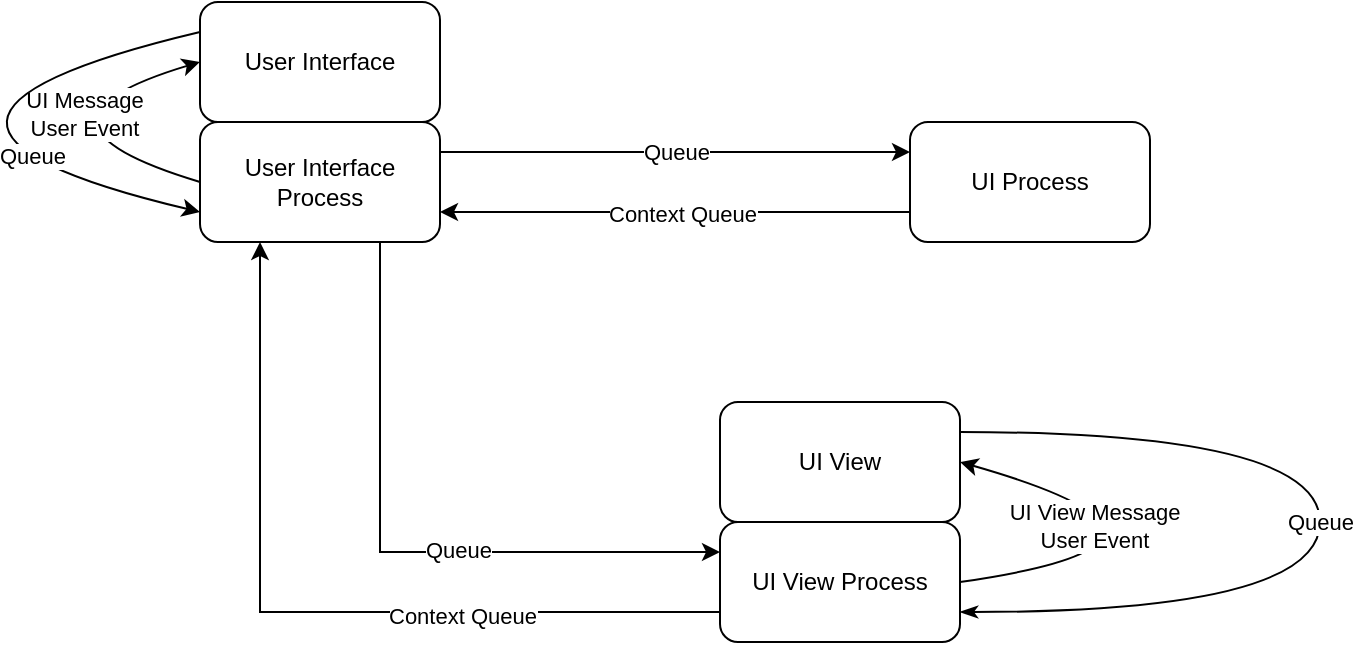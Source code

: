 <mxfile version="13.5.1" type="github">
  <diagram id="5SMAr4eFiwvhmo29WjOX" name="Page-1">
    <mxGraphModel dx="1077" dy="1352" grid="1" gridSize="10" guides="1" tooltips="1" connect="1" arrows="1" fold="1" page="1" pageScale="1" pageWidth="850" pageHeight="1100" math="0" shadow="0">
      <root>
        <mxCell id="0" />
        <mxCell id="1" parent="0" />
        <mxCell id="6mxpjp4uClxmK7pNbLGQ-10" value="Queue" style="edgeStyle=orthogonalEdgeStyle;rounded=0;orthogonalLoop=1;jettySize=auto;html=1;exitX=1;exitY=0.25;exitDx=0;exitDy=0;entryX=0;entryY=0.25;entryDx=0;entryDy=0;" edge="1" parent="1" source="6mxpjp4uClxmK7pNbLGQ-2" target="6mxpjp4uClxmK7pNbLGQ-3">
          <mxGeometry relative="1" as="geometry">
            <Array as="points">
              <mxPoint x="350" y="145" />
              <mxPoint x="350" y="145" />
            </Array>
          </mxGeometry>
        </mxCell>
        <mxCell id="6mxpjp4uClxmK7pNbLGQ-1" value="User Interface" style="rounded=1;whiteSpace=wrap;html=1;" vertex="1" parent="1">
          <mxGeometry x="140" y="70" width="120" height="60" as="geometry" />
        </mxCell>
        <mxCell id="6mxpjp4uClxmK7pNbLGQ-18" style="edgeStyle=orthogonalEdgeStyle;rounded=0;orthogonalLoop=1;jettySize=auto;html=1;exitX=0.75;exitY=1;exitDx=0;exitDy=0;entryX=0;entryY=0.25;entryDx=0;entryDy=0;" edge="1" parent="1" source="6mxpjp4uClxmK7pNbLGQ-2" target="6mxpjp4uClxmK7pNbLGQ-5">
          <mxGeometry relative="1" as="geometry" />
        </mxCell>
        <mxCell id="6mxpjp4uClxmK7pNbLGQ-19" value="Queue" style="edgeLabel;html=1;align=center;verticalAlign=middle;resizable=0;points=[];" vertex="1" connectable="0" parent="6mxpjp4uClxmK7pNbLGQ-18">
          <mxGeometry x="-0.052" y="39" relative="1" as="geometry">
            <mxPoint as="offset" />
          </mxGeometry>
        </mxCell>
        <mxCell id="6mxpjp4uClxmK7pNbLGQ-2" value="User Interface&lt;br&gt;Process" style="rounded=1;whiteSpace=wrap;html=1;" vertex="1" parent="1">
          <mxGeometry x="140" y="130" width="120" height="60" as="geometry" />
        </mxCell>
        <mxCell id="6mxpjp4uClxmK7pNbLGQ-11" style="edgeStyle=orthogonalEdgeStyle;rounded=0;orthogonalLoop=1;jettySize=auto;html=1;exitX=0;exitY=0.75;exitDx=0;exitDy=0;entryX=1;entryY=0.75;entryDx=0;entryDy=0;" edge="1" parent="1" source="6mxpjp4uClxmK7pNbLGQ-3" target="6mxpjp4uClxmK7pNbLGQ-2">
          <mxGeometry relative="1" as="geometry">
            <Array as="points">
              <mxPoint x="370" y="175" />
              <mxPoint x="370" y="175" />
            </Array>
          </mxGeometry>
        </mxCell>
        <mxCell id="6mxpjp4uClxmK7pNbLGQ-12" value="Context Queue" style="edgeLabel;html=1;align=center;verticalAlign=middle;resizable=0;points=[];" vertex="1" connectable="0" parent="6mxpjp4uClxmK7pNbLGQ-11">
          <mxGeometry x="0.095" y="1" relative="1" as="geometry">
            <mxPoint x="14" as="offset" />
          </mxGeometry>
        </mxCell>
        <mxCell id="6mxpjp4uClxmK7pNbLGQ-3" value="UI Process" style="rounded=1;whiteSpace=wrap;html=1;" vertex="1" parent="1">
          <mxGeometry x="495" y="130" width="120" height="60" as="geometry" />
        </mxCell>
        <mxCell id="6mxpjp4uClxmK7pNbLGQ-4" value="UI View" style="rounded=1;whiteSpace=wrap;html=1;" vertex="1" parent="1">
          <mxGeometry x="400" y="270" width="120" height="60" as="geometry" />
        </mxCell>
        <mxCell id="6mxpjp4uClxmK7pNbLGQ-20" style="edgeStyle=orthogonalEdgeStyle;rounded=0;orthogonalLoop=1;jettySize=auto;html=1;exitX=0;exitY=0.75;exitDx=0;exitDy=0;entryX=0.25;entryY=1;entryDx=0;entryDy=0;" edge="1" parent="1" source="6mxpjp4uClxmK7pNbLGQ-5" target="6mxpjp4uClxmK7pNbLGQ-2">
          <mxGeometry relative="1" as="geometry" />
        </mxCell>
        <mxCell id="6mxpjp4uClxmK7pNbLGQ-21" value="Context Queue" style="edgeLabel;html=1;align=center;verticalAlign=middle;resizable=0;points=[];" vertex="1" connectable="0" parent="6mxpjp4uClxmK7pNbLGQ-20">
          <mxGeometry x="-0.378" y="2" relative="1" as="geometry">
            <mxPoint as="offset" />
          </mxGeometry>
        </mxCell>
        <mxCell id="6mxpjp4uClxmK7pNbLGQ-24" value="Queue" style="edgeStyle=orthogonalEdgeStyle;rounded=0;orthogonalLoop=1;jettySize=auto;html=1;exitX=1;exitY=0.75;exitDx=0;exitDy=0;entryX=1;entryY=0.25;entryDx=0;entryDy=0;curved=1;endArrow=none;endFill=0;startArrow=classicThin;startFill=1;" edge="1" parent="1" source="6mxpjp4uClxmK7pNbLGQ-5" target="6mxpjp4uClxmK7pNbLGQ-4">
          <mxGeometry relative="1" as="geometry">
            <Array as="points">
              <mxPoint x="700" y="375" />
              <mxPoint x="700" y="285" />
            </Array>
          </mxGeometry>
        </mxCell>
        <mxCell id="6mxpjp4uClxmK7pNbLGQ-5" value="UI View Process" style="rounded=1;whiteSpace=wrap;html=1;" vertex="1" parent="1">
          <mxGeometry x="400" y="330" width="120" height="60" as="geometry" />
        </mxCell>
        <mxCell id="6mxpjp4uClxmK7pNbLGQ-13" value="" style="curved=1;endArrow=classic;html=1;exitX=0;exitY=0.5;exitDx=0;exitDy=0;entryX=0;entryY=0.5;entryDx=0;entryDy=0;" edge="1" parent="1" source="6mxpjp4uClxmK7pNbLGQ-2" target="6mxpjp4uClxmK7pNbLGQ-1">
          <mxGeometry width="50" height="50" relative="1" as="geometry">
            <mxPoint x="520" y="350" as="sourcePoint" />
            <mxPoint x="100" y="110" as="targetPoint" />
            <Array as="points">
              <mxPoint x="40" y="130" />
            </Array>
          </mxGeometry>
        </mxCell>
        <mxCell id="6mxpjp4uClxmK7pNbLGQ-14" value="UI Message&lt;br&gt;User Event" style="edgeLabel;html=1;align=center;verticalAlign=middle;resizable=0;points=[];" vertex="1" connectable="0" parent="6mxpjp4uClxmK7pNbLGQ-13">
          <mxGeometry x="-0.371" y="-16" relative="1" as="geometry">
            <mxPoint as="offset" />
          </mxGeometry>
        </mxCell>
        <mxCell id="6mxpjp4uClxmK7pNbLGQ-16" value="" style="curved=1;endArrow=classic;html=1;entryX=0;entryY=0.75;entryDx=0;entryDy=0;exitX=0;exitY=0.25;exitDx=0;exitDy=0;" edge="1" parent="1" source="6mxpjp4uClxmK7pNbLGQ-1" target="6mxpjp4uClxmK7pNbLGQ-2">
          <mxGeometry width="50" height="50" relative="1" as="geometry">
            <mxPoint x="80" y="270" as="sourcePoint" />
            <mxPoint x="130" y="220" as="targetPoint" />
            <Array as="points">
              <mxPoint x="-50" y="130" />
            </Array>
          </mxGeometry>
        </mxCell>
        <mxCell id="6mxpjp4uClxmK7pNbLGQ-17" value="Queue" style="edgeLabel;html=1;align=center;verticalAlign=middle;resizable=0;points=[];" vertex="1" connectable="0" parent="6mxpjp4uClxmK7pNbLGQ-16">
          <mxGeometry x="-0.508" y="41" relative="1" as="geometry">
            <mxPoint as="offset" />
          </mxGeometry>
        </mxCell>
        <mxCell id="6mxpjp4uClxmK7pNbLGQ-22" value="" style="curved=1;endArrow=classic;html=1;exitX=1;exitY=0.5;exitDx=0;exitDy=0;entryX=1;entryY=0.5;entryDx=0;entryDy=0;" edge="1" parent="1" source="6mxpjp4uClxmK7pNbLGQ-5" target="6mxpjp4uClxmK7pNbLGQ-4">
          <mxGeometry width="50" height="50" relative="1" as="geometry">
            <mxPoint x="440" y="350" as="sourcePoint" />
            <mxPoint x="560" y="270" as="targetPoint" />
            <Array as="points">
              <mxPoint x="660" y="340" />
            </Array>
          </mxGeometry>
        </mxCell>
        <mxCell id="6mxpjp4uClxmK7pNbLGQ-23" value="UI View Message&lt;br&gt;User Event" style="edgeLabel;html=1;align=center;verticalAlign=middle;resizable=0;points=[];" vertex="1" connectable="0" parent="6mxpjp4uClxmK7pNbLGQ-22">
          <mxGeometry x="-0.51" y="18" relative="1" as="geometry">
            <mxPoint as="offset" />
          </mxGeometry>
        </mxCell>
      </root>
    </mxGraphModel>
  </diagram>
</mxfile>
